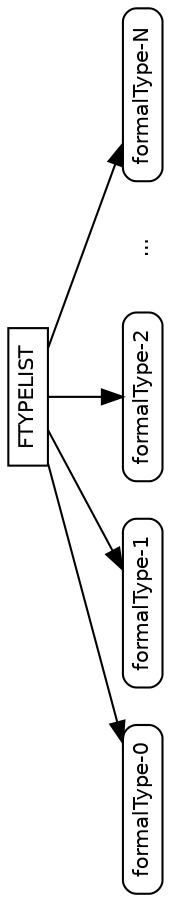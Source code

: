 /* AST node diagram generator script collection for M2C, M2J and M2Sharp.
 *
 * Copyright (c) 2016 The Modula-2 Software Foundation
 *
 * Author & Maintainer: Benjamin Kowarsch <org.m2sf>
 *
 * @synopsis
 *
 * The M2C, M2J and M2Sharp compilers are multi-dialect Modula-2 translators
 * and compilers respectively targeting C99, Java/JVM and C#/CLR, sharing a
 * common abstract syntax tree (AST) specification.
 *
 * The AST node diagram generator script collection consists of Graphviz DOT
 * descriptions for all AST node types of the common AST specification.
 *
 * The Graphviz dot utility is required to generate the diagrams. 
 * It may be obtained from http://www.graphviz.org/download.php.
 *
 * @repository
 *
 * https://github.com/m2sf/m2-ast-node-diagrams
 *
 * @file
 *
 * ftypelist.dot
 *
 * FTYPELIST node diagram.
 *
 * Usage: $ dot ftypelist.dot -Tps > ftypelist.ps
 *
 * @license
 *
 * This is free software: you can redistribute and/or modify it under the
 * terms of the GNU Lesser General Public License (LGPL) either version 2.1
 * or at your choice version 3 as published by the Free Software Foundation.
 * However, you may not alter the copyright, author and license information.
 *
 * It is distributed in the hope that it will be useful,  but WITHOUT
 * ANY WARRANTY; without even the implied warranty of MERCHANTABILITY or
 * FITNESS FOR A PARTICULAR PURPOSE.  Read the license for more details.
 *
 * You should have received a copy of the GNU Lesser General Public License.
 * If not, see <https://www.gnu.org/copyleft/lesser.html>.
 *
 * NB: Components in the domain part of email addresses are in reverse order.
 */

/*** FTYPELIST Node ***/

digraph FTYPELIST {
  graph [orientation=landscape,fontname=helvetica];
  node [fontname=helvetica,fontsize=10,shape=box,height=0.25];
  
  node [style=solid];
  edge [arrowhead=normal];
  
  FTYPELIST -> { id0 id1 id2 };
  edge [style=invis]; node [width=0]; nodesep=0;
  FTYPELIST -> ellipsis0;
  edge [style=solid]; node [width=0.75]; nodesep=0.25;
  FTYPELIST -> idN;
  id0 [label="formalType-0",style=rounded];
  id1 [label="formalType-1",style=rounded];
  id2 [label="formalType-2",style=rounded];
  ellipsis0 [label="..."];
  ellipsis0 [shape=none];
  idN [label="formalType-N",style=rounded];
}

/* END OF FILE */